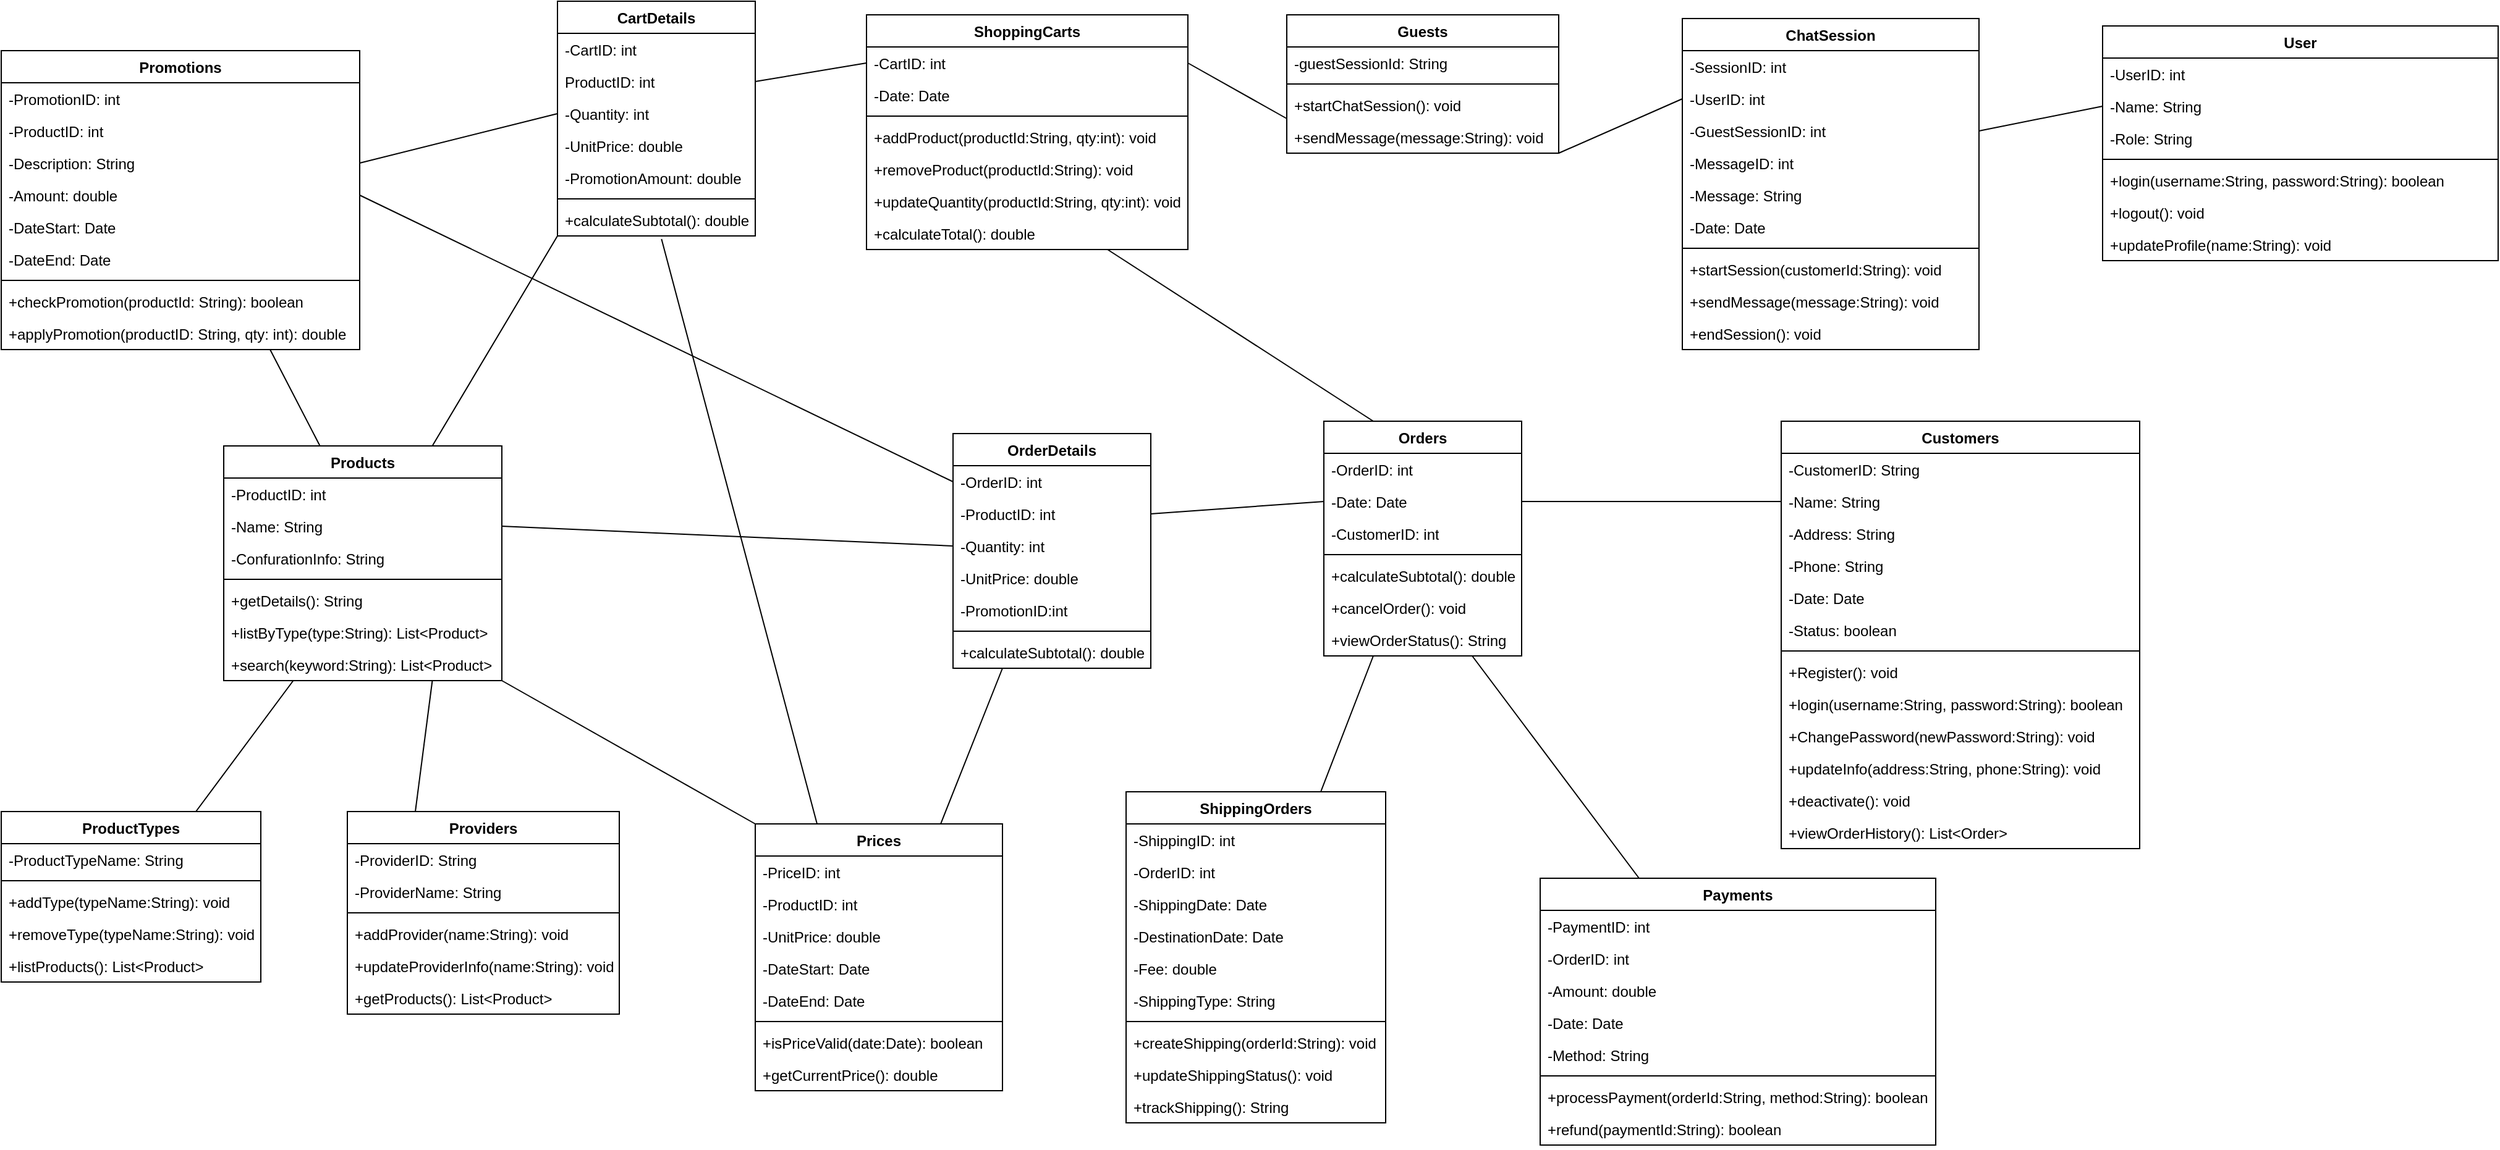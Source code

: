 <mxfile version="28.0.7">
  <diagram name="Page-1" id="YRvDzkQJvpei0f2cgam4">
    <mxGraphModel dx="2563" dy="1063" grid="1" gridSize="10" guides="1" tooltips="1" connect="1" arrows="1" fold="1" page="1" pageScale="1" pageWidth="850" pageHeight="1100" math="0" shadow="0">
      <root>
        <mxCell id="0" />
        <mxCell id="1" parent="0" />
        <mxCell id="B-_cRq8jl2UmFbsccJYv-1" value="Promotions" style="swimlane;fontStyle=1;align=center;verticalAlign=top;childLayout=stackLayout;horizontal=1;startSize=26;horizontalStack=0;resizeParent=1;resizeParentMax=0;resizeLast=0;collapsible=1;marginBottom=0;whiteSpace=wrap;html=1;" vertex="1" parent="1">
          <mxGeometry x="265" y="127" width="290" height="242" as="geometry" />
        </mxCell>
        <mxCell id="B-_cRq8jl2UmFbsccJYv-2" value="-PromotionID: int" style="text;strokeColor=none;fillColor=none;align=left;verticalAlign=top;spacingLeft=4;spacingRight=4;overflow=hidden;rotatable=0;points=[[0,0.5],[1,0.5]];portConstraint=eastwest;whiteSpace=wrap;html=1;" vertex="1" parent="B-_cRq8jl2UmFbsccJYv-1">
          <mxGeometry y="26" width="290" height="26" as="geometry" />
        </mxCell>
        <mxCell id="B-_cRq8jl2UmFbsccJYv-9" value="-ProductID: int" style="text;strokeColor=none;fillColor=none;align=left;verticalAlign=top;spacingLeft=4;spacingRight=4;overflow=hidden;rotatable=0;points=[[0,0.5],[1,0.5]];portConstraint=eastwest;whiteSpace=wrap;html=1;" vertex="1" parent="B-_cRq8jl2UmFbsccJYv-1">
          <mxGeometry y="52" width="290" height="26" as="geometry" />
        </mxCell>
        <mxCell id="B-_cRq8jl2UmFbsccJYv-10" value="-Description: String" style="text;strokeColor=none;fillColor=none;align=left;verticalAlign=top;spacingLeft=4;spacingRight=4;overflow=hidden;rotatable=0;points=[[0,0.5],[1,0.5]];portConstraint=eastwest;whiteSpace=wrap;html=1;" vertex="1" parent="B-_cRq8jl2UmFbsccJYv-1">
          <mxGeometry y="78" width="290" height="26" as="geometry" />
        </mxCell>
        <mxCell id="B-_cRq8jl2UmFbsccJYv-11" value="-Amount: double" style="text;strokeColor=none;fillColor=none;align=left;verticalAlign=top;spacingLeft=4;spacingRight=4;overflow=hidden;rotatable=0;points=[[0,0.5],[1,0.5]];portConstraint=eastwest;whiteSpace=wrap;html=1;" vertex="1" parent="B-_cRq8jl2UmFbsccJYv-1">
          <mxGeometry y="104" width="290" height="26" as="geometry" />
        </mxCell>
        <mxCell id="B-_cRq8jl2UmFbsccJYv-12" value="-DateStart: Date" style="text;strokeColor=none;fillColor=none;align=left;verticalAlign=top;spacingLeft=4;spacingRight=4;overflow=hidden;rotatable=0;points=[[0,0.5],[1,0.5]];portConstraint=eastwest;whiteSpace=wrap;html=1;" vertex="1" parent="B-_cRq8jl2UmFbsccJYv-1">
          <mxGeometry y="130" width="290" height="26" as="geometry" />
        </mxCell>
        <mxCell id="B-_cRq8jl2UmFbsccJYv-13" value="-DateEnd: Date" style="text;strokeColor=none;fillColor=none;align=left;verticalAlign=top;spacingLeft=4;spacingRight=4;overflow=hidden;rotatable=0;points=[[0,0.5],[1,0.5]];portConstraint=eastwest;whiteSpace=wrap;html=1;" vertex="1" parent="B-_cRq8jl2UmFbsccJYv-1">
          <mxGeometry y="156" width="290" height="26" as="geometry" />
        </mxCell>
        <mxCell id="B-_cRq8jl2UmFbsccJYv-3" value="" style="line;strokeWidth=1;fillColor=none;align=left;verticalAlign=middle;spacingTop=-1;spacingLeft=3;spacingRight=3;rotatable=0;labelPosition=right;points=[];portConstraint=eastwest;strokeColor=inherit;" vertex="1" parent="B-_cRq8jl2UmFbsccJYv-1">
          <mxGeometry y="182" width="290" height="8" as="geometry" />
        </mxCell>
        <mxCell id="B-_cRq8jl2UmFbsccJYv-179" value="+checkPromotion(productId: String): boolean" style="text;strokeColor=none;fillColor=none;align=left;verticalAlign=top;spacingLeft=4;spacingRight=4;overflow=hidden;rotatable=0;points=[[0,0.5],[1,0.5]];portConstraint=eastwest;whiteSpace=wrap;html=1;" vertex="1" parent="B-_cRq8jl2UmFbsccJYv-1">
          <mxGeometry y="190" width="290" height="26" as="geometry" />
        </mxCell>
        <mxCell id="B-_cRq8jl2UmFbsccJYv-180" value="+applyPromotion(productID: String, qty: int): double" style="text;strokeColor=none;fillColor=none;align=left;verticalAlign=top;spacingLeft=4;spacingRight=4;overflow=hidden;rotatable=0;points=[[0,0.5],[1,0.5]];portConstraint=eastwest;whiteSpace=wrap;html=1;" vertex="1" parent="B-_cRq8jl2UmFbsccJYv-1">
          <mxGeometry y="216" width="290" height="26" as="geometry" />
        </mxCell>
        <mxCell id="B-_cRq8jl2UmFbsccJYv-14" value="CartDetails" style="swimlane;fontStyle=1;align=center;verticalAlign=top;childLayout=stackLayout;horizontal=1;startSize=26;horizontalStack=0;resizeParent=1;resizeParentMax=0;resizeLast=0;collapsible=1;marginBottom=0;whiteSpace=wrap;html=1;" vertex="1" parent="1">
          <mxGeometry x="715" y="87" width="160" height="190" as="geometry" />
        </mxCell>
        <mxCell id="B-_cRq8jl2UmFbsccJYv-15" value="-CartID: int" style="text;strokeColor=none;fillColor=none;align=left;verticalAlign=top;spacingLeft=4;spacingRight=4;overflow=hidden;rotatable=0;points=[[0,0.5],[1,0.5]];portConstraint=eastwest;whiteSpace=wrap;html=1;" vertex="1" parent="B-_cRq8jl2UmFbsccJYv-14">
          <mxGeometry y="26" width="160" height="26" as="geometry" />
        </mxCell>
        <mxCell id="B-_cRq8jl2UmFbsccJYv-19" value="ProductID: int" style="text;strokeColor=none;fillColor=none;align=left;verticalAlign=top;spacingLeft=4;spacingRight=4;overflow=hidden;rotatable=0;points=[[0,0.5],[1,0.5]];portConstraint=eastwest;whiteSpace=wrap;html=1;" vertex="1" parent="B-_cRq8jl2UmFbsccJYv-14">
          <mxGeometry y="52" width="160" height="26" as="geometry" />
        </mxCell>
        <mxCell id="B-_cRq8jl2UmFbsccJYv-18" value="-Quantity: int" style="text;strokeColor=none;fillColor=none;align=left;verticalAlign=top;spacingLeft=4;spacingRight=4;overflow=hidden;rotatable=0;points=[[0,0.5],[1,0.5]];portConstraint=eastwest;whiteSpace=wrap;html=1;" vertex="1" parent="B-_cRq8jl2UmFbsccJYv-14">
          <mxGeometry y="78" width="160" height="26" as="geometry" />
        </mxCell>
        <mxCell id="B-_cRq8jl2UmFbsccJYv-21" value="-UnitPrice: double" style="text;strokeColor=none;fillColor=none;align=left;verticalAlign=top;spacingLeft=4;spacingRight=4;overflow=hidden;rotatable=0;points=[[0,0.5],[1,0.5]];portConstraint=eastwest;whiteSpace=wrap;html=1;" vertex="1" parent="B-_cRq8jl2UmFbsccJYv-14">
          <mxGeometry y="104" width="160" height="26" as="geometry" />
        </mxCell>
        <mxCell id="B-_cRq8jl2UmFbsccJYv-20" value="-PromotionAmount: double" style="text;strokeColor=none;fillColor=none;align=left;verticalAlign=top;spacingLeft=4;spacingRight=4;overflow=hidden;rotatable=0;points=[[0,0.5],[1,0.5]];portConstraint=eastwest;whiteSpace=wrap;html=1;" vertex="1" parent="B-_cRq8jl2UmFbsccJYv-14">
          <mxGeometry y="130" width="160" height="26" as="geometry" />
        </mxCell>
        <mxCell id="B-_cRq8jl2UmFbsccJYv-16" value="" style="line;strokeWidth=1;fillColor=none;align=left;verticalAlign=middle;spacingTop=-1;spacingLeft=3;spacingRight=3;rotatable=0;labelPosition=right;points=[];portConstraint=eastwest;strokeColor=inherit;" vertex="1" parent="B-_cRq8jl2UmFbsccJYv-14">
          <mxGeometry y="156" width="160" height="8" as="geometry" />
        </mxCell>
        <mxCell id="B-_cRq8jl2UmFbsccJYv-221" value="+calculateSubtotal(): double" style="text;strokeColor=none;fillColor=none;align=left;verticalAlign=top;spacingLeft=4;spacingRight=4;overflow=hidden;rotatable=0;points=[[0,0.5],[1,0.5]];portConstraint=eastwest;whiteSpace=wrap;html=1;" vertex="1" parent="B-_cRq8jl2UmFbsccJYv-14">
          <mxGeometry y="164" width="160" height="26" as="geometry" />
        </mxCell>
        <mxCell id="B-_cRq8jl2UmFbsccJYv-22" value="ShoppingCarts" style="swimlane;fontStyle=1;align=center;verticalAlign=top;childLayout=stackLayout;horizontal=1;startSize=26;horizontalStack=0;resizeParent=1;resizeParentMax=0;resizeLast=0;collapsible=1;marginBottom=0;whiteSpace=wrap;html=1;" vertex="1" parent="1">
          <mxGeometry x="965" y="98" width="260" height="190" as="geometry" />
        </mxCell>
        <mxCell id="B-_cRq8jl2UmFbsccJYv-23" value="-CartID: int" style="text;strokeColor=none;fillColor=none;align=left;verticalAlign=top;spacingLeft=4;spacingRight=4;overflow=hidden;rotatable=0;points=[[0,0.5],[1,0.5]];portConstraint=eastwest;whiteSpace=wrap;html=1;" vertex="1" parent="B-_cRq8jl2UmFbsccJYv-22">
          <mxGeometry y="26" width="260" height="26" as="geometry" />
        </mxCell>
        <mxCell id="B-_cRq8jl2UmFbsccJYv-30" value="-Date: Date" style="text;strokeColor=none;fillColor=none;align=left;verticalAlign=top;spacingLeft=4;spacingRight=4;overflow=hidden;rotatable=0;points=[[0,0.5],[1,0.5]];portConstraint=eastwest;whiteSpace=wrap;html=1;" vertex="1" parent="B-_cRq8jl2UmFbsccJYv-22">
          <mxGeometry y="52" width="260" height="26" as="geometry" />
        </mxCell>
        <mxCell id="B-_cRq8jl2UmFbsccJYv-24" value="" style="line;strokeWidth=1;fillColor=none;align=left;verticalAlign=middle;spacingTop=-1;spacingLeft=3;spacingRight=3;rotatable=0;labelPosition=right;points=[];portConstraint=eastwest;strokeColor=inherit;" vertex="1" parent="B-_cRq8jl2UmFbsccJYv-22">
          <mxGeometry y="78" width="260" height="8" as="geometry" />
        </mxCell>
        <mxCell id="B-_cRq8jl2UmFbsccJYv-168" value="+addProduct(productId:String, qty:int): void" style="text;strokeColor=none;fillColor=none;align=left;verticalAlign=top;spacingLeft=4;spacingRight=4;overflow=hidden;rotatable=0;points=[[0,0.5],[1,0.5]];portConstraint=eastwest;whiteSpace=wrap;html=1;" vertex="1" parent="B-_cRq8jl2UmFbsccJYv-22">
          <mxGeometry y="86" width="260" height="26" as="geometry" />
        </mxCell>
        <mxCell id="B-_cRq8jl2UmFbsccJYv-169" value="+removeProduct(productId:String): void" style="text;strokeColor=none;fillColor=none;align=left;verticalAlign=top;spacingLeft=4;spacingRight=4;overflow=hidden;rotatable=0;points=[[0,0.5],[1,0.5]];portConstraint=eastwest;whiteSpace=wrap;html=1;" vertex="1" parent="B-_cRq8jl2UmFbsccJYv-22">
          <mxGeometry y="112" width="260" height="26" as="geometry" />
        </mxCell>
        <mxCell id="B-_cRq8jl2UmFbsccJYv-170" value="+updateQuantity(productId:String, qty:int): void" style="text;strokeColor=none;fillColor=none;align=left;verticalAlign=top;spacingLeft=4;spacingRight=4;overflow=hidden;rotatable=0;points=[[0,0.5],[1,0.5]];portConstraint=eastwest;whiteSpace=wrap;html=1;" vertex="1" parent="B-_cRq8jl2UmFbsccJYv-22">
          <mxGeometry y="138" width="260" height="26" as="geometry" />
        </mxCell>
        <mxCell id="B-_cRq8jl2UmFbsccJYv-171" value="+calculateTotal(): double" style="text;strokeColor=none;fillColor=none;align=left;verticalAlign=top;spacingLeft=4;spacingRight=4;overflow=hidden;rotatable=0;points=[[0,0.5],[1,0.5]];portConstraint=eastwest;whiteSpace=wrap;html=1;" vertex="1" parent="B-_cRq8jl2UmFbsccJYv-22">
          <mxGeometry y="164" width="260" height="26" as="geometry" />
        </mxCell>
        <mxCell id="B-_cRq8jl2UmFbsccJYv-41" value="Guests" style="swimlane;fontStyle=1;align=center;verticalAlign=top;childLayout=stackLayout;horizontal=1;startSize=26;horizontalStack=0;resizeParent=1;resizeParentMax=0;resizeLast=0;collapsible=1;marginBottom=0;whiteSpace=wrap;html=1;" vertex="1" parent="1">
          <mxGeometry x="1305" y="98" width="220" height="112" as="geometry" />
        </mxCell>
        <mxCell id="B-_cRq8jl2UmFbsccJYv-201" value="-guestSessionId: String" style="text;strokeColor=none;fillColor=none;align=left;verticalAlign=top;spacingLeft=4;spacingRight=4;overflow=hidden;rotatable=0;points=[[0,0.5],[1,0.5]];portConstraint=eastwest;whiteSpace=wrap;html=1;" vertex="1" parent="B-_cRq8jl2UmFbsccJYv-41">
          <mxGeometry y="26" width="220" height="26" as="geometry" />
        </mxCell>
        <mxCell id="B-_cRq8jl2UmFbsccJYv-43" value="" style="line;strokeWidth=1;fillColor=none;align=left;verticalAlign=middle;spacingTop=-1;spacingLeft=3;spacingRight=3;rotatable=0;labelPosition=right;points=[];portConstraint=eastwest;strokeColor=inherit;" vertex="1" parent="B-_cRq8jl2UmFbsccJYv-41">
          <mxGeometry y="52" width="220" height="8" as="geometry" />
        </mxCell>
        <mxCell id="B-_cRq8jl2UmFbsccJYv-202" value="+startChatSession(): void" style="text;strokeColor=none;fillColor=none;align=left;verticalAlign=top;spacingLeft=4;spacingRight=4;overflow=hidden;rotatable=0;points=[[0,0.5],[1,0.5]];portConstraint=eastwest;whiteSpace=wrap;html=1;" vertex="1" parent="B-_cRq8jl2UmFbsccJYv-41">
          <mxGeometry y="60" width="220" height="26" as="geometry" />
        </mxCell>
        <mxCell id="B-_cRq8jl2UmFbsccJYv-203" value="+sendMessage(message:String): void" style="text;strokeColor=none;fillColor=none;align=left;verticalAlign=top;spacingLeft=4;spacingRight=4;overflow=hidden;rotatable=0;points=[[0,0.5],[1,0.5]];portConstraint=eastwest;whiteSpace=wrap;html=1;" vertex="1" parent="B-_cRq8jl2UmFbsccJYv-41">
          <mxGeometry y="86" width="220" height="26" as="geometry" />
        </mxCell>
        <mxCell id="B-_cRq8jl2UmFbsccJYv-45" value="ChatSession" style="swimlane;fontStyle=1;align=center;verticalAlign=top;childLayout=stackLayout;horizontal=1;startSize=26;horizontalStack=0;resizeParent=1;resizeParentMax=0;resizeLast=0;collapsible=1;marginBottom=0;whiteSpace=wrap;html=1;" vertex="1" parent="1">
          <mxGeometry x="1625" y="101" width="240" height="268" as="geometry" />
        </mxCell>
        <mxCell id="B-_cRq8jl2UmFbsccJYv-53" value="-SessionID: int" style="text;strokeColor=none;fillColor=none;align=left;verticalAlign=top;spacingLeft=4;spacingRight=4;overflow=hidden;rotatable=0;points=[[0,0.5],[1,0.5]];portConstraint=eastwest;whiteSpace=wrap;html=1;" vertex="1" parent="B-_cRq8jl2UmFbsccJYv-45">
          <mxGeometry y="26" width="240" height="26" as="geometry" />
        </mxCell>
        <mxCell id="B-_cRq8jl2UmFbsccJYv-46" value="-UserID: int" style="text;strokeColor=none;fillColor=none;align=left;verticalAlign=top;spacingLeft=4;spacingRight=4;overflow=hidden;rotatable=0;points=[[0,0.5],[1,0.5]];portConstraint=eastwest;whiteSpace=wrap;html=1;" vertex="1" parent="B-_cRq8jl2UmFbsccJYv-45">
          <mxGeometry y="52" width="240" height="26" as="geometry" />
        </mxCell>
        <mxCell id="B-_cRq8jl2UmFbsccJYv-54" value="-GuestSessionID: int" style="text;strokeColor=none;fillColor=none;align=left;verticalAlign=top;spacingLeft=4;spacingRight=4;overflow=hidden;rotatable=0;points=[[0,0.5],[1,0.5]];portConstraint=eastwest;whiteSpace=wrap;html=1;" vertex="1" parent="B-_cRq8jl2UmFbsccJYv-45">
          <mxGeometry y="78" width="240" height="26" as="geometry" />
        </mxCell>
        <mxCell id="B-_cRq8jl2UmFbsccJYv-55" value="-MessageID: int" style="text;strokeColor=none;fillColor=none;align=left;verticalAlign=top;spacingLeft=4;spacingRight=4;overflow=hidden;rotatable=0;points=[[0,0.5],[1,0.5]];portConstraint=eastwest;whiteSpace=wrap;html=1;" vertex="1" parent="B-_cRq8jl2UmFbsccJYv-45">
          <mxGeometry y="104" width="240" height="26" as="geometry" />
        </mxCell>
        <mxCell id="B-_cRq8jl2UmFbsccJYv-57" value="-Message: String" style="text;strokeColor=none;fillColor=none;align=left;verticalAlign=top;spacingLeft=4;spacingRight=4;overflow=hidden;rotatable=0;points=[[0,0.5],[1,0.5]];portConstraint=eastwest;whiteSpace=wrap;html=1;" vertex="1" parent="B-_cRq8jl2UmFbsccJYv-45">
          <mxGeometry y="130" width="240" height="26" as="geometry" />
        </mxCell>
        <mxCell id="B-_cRq8jl2UmFbsccJYv-56" value="-Date: Date" style="text;strokeColor=none;fillColor=none;align=left;verticalAlign=top;spacingLeft=4;spacingRight=4;overflow=hidden;rotatable=0;points=[[0,0.5],[1,0.5]];portConstraint=eastwest;whiteSpace=wrap;html=1;" vertex="1" parent="B-_cRq8jl2UmFbsccJYv-45">
          <mxGeometry y="156" width="240" height="26" as="geometry" />
        </mxCell>
        <mxCell id="B-_cRq8jl2UmFbsccJYv-47" value="" style="line;strokeWidth=1;fillColor=none;align=left;verticalAlign=middle;spacingTop=-1;spacingLeft=3;spacingRight=3;rotatable=0;labelPosition=right;points=[];portConstraint=eastwest;strokeColor=inherit;" vertex="1" parent="B-_cRq8jl2UmFbsccJYv-45">
          <mxGeometry y="182" width="240" height="8" as="geometry" />
        </mxCell>
        <mxCell id="B-_cRq8jl2UmFbsccJYv-181" value="+startSession(customerId:String): void" style="text;strokeColor=none;fillColor=none;align=left;verticalAlign=top;spacingLeft=4;spacingRight=4;overflow=hidden;rotatable=0;points=[[0,0.5],[1,0.5]];portConstraint=eastwest;whiteSpace=wrap;html=1;" vertex="1" parent="B-_cRq8jl2UmFbsccJYv-45">
          <mxGeometry y="190" width="240" height="26" as="geometry" />
        </mxCell>
        <mxCell id="B-_cRq8jl2UmFbsccJYv-182" value="+sendMessage(message:String): void" style="text;strokeColor=none;fillColor=none;align=left;verticalAlign=top;spacingLeft=4;spacingRight=4;overflow=hidden;rotatable=0;points=[[0,0.5],[1,0.5]];portConstraint=eastwest;whiteSpace=wrap;html=1;" vertex="1" parent="B-_cRq8jl2UmFbsccJYv-45">
          <mxGeometry y="216" width="240" height="26" as="geometry" />
        </mxCell>
        <mxCell id="B-_cRq8jl2UmFbsccJYv-183" value="+endSession(): void" style="text;strokeColor=none;fillColor=none;align=left;verticalAlign=top;spacingLeft=4;spacingRight=4;overflow=hidden;rotatable=0;points=[[0,0.5],[1,0.5]];portConstraint=eastwest;whiteSpace=wrap;html=1;" vertex="1" parent="B-_cRq8jl2UmFbsccJYv-45">
          <mxGeometry y="242" width="240" height="26" as="geometry" />
        </mxCell>
        <mxCell id="B-_cRq8jl2UmFbsccJYv-58" value="User" style="swimlane;fontStyle=1;align=center;verticalAlign=top;childLayout=stackLayout;horizontal=1;startSize=26;horizontalStack=0;resizeParent=1;resizeParentMax=0;resizeLast=0;collapsible=1;marginBottom=0;whiteSpace=wrap;html=1;" vertex="1" parent="1">
          <mxGeometry x="1965" y="107" width="320" height="190" as="geometry" />
        </mxCell>
        <mxCell id="B-_cRq8jl2UmFbsccJYv-59" value="-UserID: int" style="text;strokeColor=none;fillColor=none;align=left;verticalAlign=top;spacingLeft=4;spacingRight=4;overflow=hidden;rotatable=0;points=[[0,0.5],[1,0.5]];portConstraint=eastwest;whiteSpace=wrap;html=1;" vertex="1" parent="B-_cRq8jl2UmFbsccJYv-58">
          <mxGeometry y="26" width="320" height="26" as="geometry" />
        </mxCell>
        <mxCell id="B-_cRq8jl2UmFbsccJYv-66" value="-Name: String" style="text;strokeColor=none;fillColor=none;align=left;verticalAlign=top;spacingLeft=4;spacingRight=4;overflow=hidden;rotatable=0;points=[[0,0.5],[1,0.5]];portConstraint=eastwest;whiteSpace=wrap;html=1;" vertex="1" parent="B-_cRq8jl2UmFbsccJYv-58">
          <mxGeometry y="52" width="320" height="26" as="geometry" />
        </mxCell>
        <mxCell id="B-_cRq8jl2UmFbsccJYv-67" value="-Role: String" style="text;strokeColor=none;fillColor=none;align=left;verticalAlign=top;spacingLeft=4;spacingRight=4;overflow=hidden;rotatable=0;points=[[0,0.5],[1,0.5]];portConstraint=eastwest;whiteSpace=wrap;html=1;" vertex="1" parent="B-_cRq8jl2UmFbsccJYv-58">
          <mxGeometry y="78" width="320" height="26" as="geometry" />
        </mxCell>
        <mxCell id="B-_cRq8jl2UmFbsccJYv-60" value="" style="line;strokeWidth=1;fillColor=none;align=left;verticalAlign=middle;spacingTop=-1;spacingLeft=3;spacingRight=3;rotatable=0;labelPosition=right;points=[];portConstraint=eastwest;strokeColor=inherit;" vertex="1" parent="B-_cRq8jl2UmFbsccJYv-58">
          <mxGeometry y="104" width="320" height="8" as="geometry" />
        </mxCell>
        <mxCell id="B-_cRq8jl2UmFbsccJYv-198" value="+login(username:String, password:String): boolean" style="text;strokeColor=none;fillColor=none;align=left;verticalAlign=top;spacingLeft=4;spacingRight=4;overflow=hidden;rotatable=0;points=[[0,0.5],[1,0.5]];portConstraint=eastwest;whiteSpace=wrap;html=1;" vertex="1" parent="B-_cRq8jl2UmFbsccJYv-58">
          <mxGeometry y="112" width="320" height="26" as="geometry" />
        </mxCell>
        <mxCell id="B-_cRq8jl2UmFbsccJYv-199" value="+logout(): void" style="text;strokeColor=none;fillColor=none;align=left;verticalAlign=top;spacingLeft=4;spacingRight=4;overflow=hidden;rotatable=0;points=[[0,0.5],[1,0.5]];portConstraint=eastwest;whiteSpace=wrap;html=1;" vertex="1" parent="B-_cRq8jl2UmFbsccJYv-58">
          <mxGeometry y="138" width="320" height="26" as="geometry" />
        </mxCell>
        <mxCell id="B-_cRq8jl2UmFbsccJYv-200" value="+updateProfile(name:String): void" style="text;strokeColor=none;fillColor=none;align=left;verticalAlign=top;spacingLeft=4;spacingRight=4;overflow=hidden;rotatable=0;points=[[0,0.5],[1,0.5]];portConstraint=eastwest;whiteSpace=wrap;html=1;" vertex="1" parent="B-_cRq8jl2UmFbsccJYv-58">
          <mxGeometry y="164" width="320" height="26" as="geometry" />
        </mxCell>
        <mxCell id="B-_cRq8jl2UmFbsccJYv-68" value="Products" style="swimlane;fontStyle=1;align=center;verticalAlign=top;childLayout=stackLayout;horizontal=1;startSize=26;horizontalStack=0;resizeParent=1;resizeParentMax=0;resizeLast=0;collapsible=1;marginBottom=0;whiteSpace=wrap;html=1;" vertex="1" parent="1">
          <mxGeometry x="445" y="447" width="225" height="190" as="geometry" />
        </mxCell>
        <mxCell id="B-_cRq8jl2UmFbsccJYv-69" value="-ProductID: int" style="text;strokeColor=none;fillColor=none;align=left;verticalAlign=top;spacingLeft=4;spacingRight=4;overflow=hidden;rotatable=0;points=[[0,0.5],[1,0.5]];portConstraint=eastwest;whiteSpace=wrap;html=1;" vertex="1" parent="B-_cRq8jl2UmFbsccJYv-68">
          <mxGeometry y="26" width="225" height="26" as="geometry" />
        </mxCell>
        <mxCell id="B-_cRq8jl2UmFbsccJYv-72" value="-Name: String" style="text;strokeColor=none;fillColor=none;align=left;verticalAlign=top;spacingLeft=4;spacingRight=4;overflow=hidden;rotatable=0;points=[[0,0.5],[1,0.5]];portConstraint=eastwest;whiteSpace=wrap;html=1;" vertex="1" parent="B-_cRq8jl2UmFbsccJYv-68">
          <mxGeometry y="52" width="225" height="26" as="geometry" />
        </mxCell>
        <mxCell id="B-_cRq8jl2UmFbsccJYv-73" value="-ConfurationInfo: String" style="text;strokeColor=none;fillColor=none;align=left;verticalAlign=top;spacingLeft=4;spacingRight=4;overflow=hidden;rotatable=0;points=[[0,0.5],[1,0.5]];portConstraint=eastwest;whiteSpace=wrap;html=1;" vertex="1" parent="B-_cRq8jl2UmFbsccJYv-68">
          <mxGeometry y="78" width="225" height="26" as="geometry" />
        </mxCell>
        <mxCell id="B-_cRq8jl2UmFbsccJYv-70" value="" style="line;strokeWidth=1;fillColor=none;align=left;verticalAlign=middle;spacingTop=-1;spacingLeft=3;spacingRight=3;rotatable=0;labelPosition=right;points=[];portConstraint=eastwest;strokeColor=inherit;" vertex="1" parent="B-_cRq8jl2UmFbsccJYv-68">
          <mxGeometry y="104" width="225" height="8" as="geometry" />
        </mxCell>
        <mxCell id="B-_cRq8jl2UmFbsccJYv-165" value="+getDetails(): String" style="text;strokeColor=none;fillColor=none;align=left;verticalAlign=top;spacingLeft=4;spacingRight=4;overflow=hidden;rotatable=0;points=[[0,0.5],[1,0.5]];portConstraint=eastwest;whiteSpace=wrap;html=1;" vertex="1" parent="B-_cRq8jl2UmFbsccJYv-68">
          <mxGeometry y="112" width="225" height="26" as="geometry" />
        </mxCell>
        <mxCell id="B-_cRq8jl2UmFbsccJYv-166" value="+listByType(type:String): List&amp;lt;Product&amp;gt;" style="text;strokeColor=none;fillColor=none;align=left;verticalAlign=top;spacingLeft=4;spacingRight=4;overflow=hidden;rotatable=0;points=[[0,0.5],[1,0.5]];portConstraint=eastwest;whiteSpace=wrap;html=1;" vertex="1" parent="B-_cRq8jl2UmFbsccJYv-68">
          <mxGeometry y="138" width="225" height="26" as="geometry" />
        </mxCell>
        <mxCell id="B-_cRq8jl2UmFbsccJYv-167" value="+search(keyword:String): List&amp;lt;Product&amp;gt;" style="text;strokeColor=none;fillColor=none;align=left;verticalAlign=top;spacingLeft=4;spacingRight=4;overflow=hidden;rotatable=0;points=[[0,0.5],[1,0.5]];portConstraint=eastwest;whiteSpace=wrap;html=1;" vertex="1" parent="B-_cRq8jl2UmFbsccJYv-68">
          <mxGeometry y="164" width="225" height="26" as="geometry" />
        </mxCell>
        <mxCell id="B-_cRq8jl2UmFbsccJYv-74" value="OrderDetails" style="swimlane;fontStyle=1;align=center;verticalAlign=top;childLayout=stackLayout;horizontal=1;startSize=26;horizontalStack=0;resizeParent=1;resizeParentMax=0;resizeLast=0;collapsible=1;marginBottom=0;whiteSpace=wrap;html=1;" vertex="1" parent="1">
          <mxGeometry x="1035" y="437" width="160" height="190" as="geometry" />
        </mxCell>
        <mxCell id="B-_cRq8jl2UmFbsccJYv-75" value="-OrderID: int" style="text;strokeColor=none;fillColor=none;align=left;verticalAlign=top;spacingLeft=4;spacingRight=4;overflow=hidden;rotatable=0;points=[[0,0.5],[1,0.5]];portConstraint=eastwest;whiteSpace=wrap;html=1;" vertex="1" parent="B-_cRq8jl2UmFbsccJYv-74">
          <mxGeometry y="26" width="160" height="26" as="geometry" />
        </mxCell>
        <mxCell id="B-_cRq8jl2UmFbsccJYv-78" value="-ProductID: int" style="text;strokeColor=none;fillColor=none;align=left;verticalAlign=top;spacingLeft=4;spacingRight=4;overflow=hidden;rotatable=0;points=[[0,0.5],[1,0.5]];portConstraint=eastwest;whiteSpace=wrap;html=1;" vertex="1" parent="B-_cRq8jl2UmFbsccJYv-74">
          <mxGeometry y="52" width="160" height="26" as="geometry" />
        </mxCell>
        <mxCell id="B-_cRq8jl2UmFbsccJYv-79" value="-Quantity: int" style="text;strokeColor=none;fillColor=none;align=left;verticalAlign=top;spacingLeft=4;spacingRight=4;overflow=hidden;rotatable=0;points=[[0,0.5],[1,0.5]];portConstraint=eastwest;whiteSpace=wrap;html=1;" vertex="1" parent="B-_cRq8jl2UmFbsccJYv-74">
          <mxGeometry y="78" width="160" height="26" as="geometry" />
        </mxCell>
        <mxCell id="B-_cRq8jl2UmFbsccJYv-80" value="-UnitPrice: double" style="text;strokeColor=none;fillColor=none;align=left;verticalAlign=top;spacingLeft=4;spacingRight=4;overflow=hidden;rotatable=0;points=[[0,0.5],[1,0.5]];portConstraint=eastwest;whiteSpace=wrap;html=1;" vertex="1" parent="B-_cRq8jl2UmFbsccJYv-74">
          <mxGeometry y="104" width="160" height="26" as="geometry" />
        </mxCell>
        <mxCell id="B-_cRq8jl2UmFbsccJYv-81" value="-PromotionID:int" style="text;strokeColor=none;fillColor=none;align=left;verticalAlign=top;spacingLeft=4;spacingRight=4;overflow=hidden;rotatable=0;points=[[0,0.5],[1,0.5]];portConstraint=eastwest;whiteSpace=wrap;html=1;" vertex="1" parent="B-_cRq8jl2UmFbsccJYv-74">
          <mxGeometry y="130" width="160" height="26" as="geometry" />
        </mxCell>
        <mxCell id="B-_cRq8jl2UmFbsccJYv-76" value="" style="line;strokeWidth=1;fillColor=none;align=left;verticalAlign=middle;spacingTop=-1;spacingLeft=3;spacingRight=3;rotatable=0;labelPosition=right;points=[];portConstraint=eastwest;strokeColor=inherit;" vertex="1" parent="B-_cRq8jl2UmFbsccJYv-74">
          <mxGeometry y="156" width="160" height="8" as="geometry" />
        </mxCell>
        <mxCell id="B-_cRq8jl2UmFbsccJYv-222" value="+calculateSubtotal(): double" style="text;strokeColor=none;fillColor=none;align=left;verticalAlign=top;spacingLeft=4;spacingRight=4;overflow=hidden;rotatable=0;points=[[0,0.5],[1,0.5]];portConstraint=eastwest;whiteSpace=wrap;html=1;" vertex="1" parent="B-_cRq8jl2UmFbsccJYv-74">
          <mxGeometry y="164" width="160" height="26" as="geometry" />
        </mxCell>
        <mxCell id="B-_cRq8jl2UmFbsccJYv-82" value="Orders" style="swimlane;fontStyle=1;align=center;verticalAlign=top;childLayout=stackLayout;horizontal=1;startSize=26;horizontalStack=0;resizeParent=1;resizeParentMax=0;resizeLast=0;collapsible=1;marginBottom=0;whiteSpace=wrap;html=1;" vertex="1" parent="1">
          <mxGeometry x="1335" y="427" width="160" height="190" as="geometry" />
        </mxCell>
        <mxCell id="B-_cRq8jl2UmFbsccJYv-83" value="-OrderID: int" style="text;strokeColor=none;fillColor=none;align=left;verticalAlign=top;spacingLeft=4;spacingRight=4;overflow=hidden;rotatable=0;points=[[0,0.5],[1,0.5]];portConstraint=eastwest;whiteSpace=wrap;html=1;" vertex="1" parent="B-_cRq8jl2UmFbsccJYv-82">
          <mxGeometry y="26" width="160" height="26" as="geometry" />
        </mxCell>
        <mxCell id="B-_cRq8jl2UmFbsccJYv-86" value="-Date: Date" style="text;strokeColor=none;fillColor=none;align=left;verticalAlign=top;spacingLeft=4;spacingRight=4;overflow=hidden;rotatable=0;points=[[0,0.5],[1,0.5]];portConstraint=eastwest;whiteSpace=wrap;html=1;" vertex="1" parent="B-_cRq8jl2UmFbsccJYv-82">
          <mxGeometry y="52" width="160" height="26" as="geometry" />
        </mxCell>
        <mxCell id="B-_cRq8jl2UmFbsccJYv-87" value="-CustomerID: int" style="text;strokeColor=none;fillColor=none;align=left;verticalAlign=top;spacingLeft=4;spacingRight=4;overflow=hidden;rotatable=0;points=[[0,0.5],[1,0.5]];portConstraint=eastwest;whiteSpace=wrap;html=1;" vertex="1" parent="B-_cRq8jl2UmFbsccJYv-82">
          <mxGeometry y="78" width="160" height="26" as="geometry" />
        </mxCell>
        <mxCell id="B-_cRq8jl2UmFbsccJYv-84" value="" style="line;strokeWidth=1;fillColor=none;align=left;verticalAlign=middle;spacingTop=-1;spacingLeft=3;spacingRight=3;rotatable=0;labelPosition=right;points=[];portConstraint=eastwest;strokeColor=inherit;" vertex="1" parent="B-_cRq8jl2UmFbsccJYv-82">
          <mxGeometry y="104" width="160" height="8" as="geometry" />
        </mxCell>
        <mxCell id="B-_cRq8jl2UmFbsccJYv-172" value="+calculateSubtotal(): double" style="text;strokeColor=none;fillColor=none;align=left;verticalAlign=top;spacingLeft=4;spacingRight=4;overflow=hidden;rotatable=0;points=[[0,0.5],[1,0.5]];portConstraint=eastwest;whiteSpace=wrap;html=1;" vertex="1" parent="B-_cRq8jl2UmFbsccJYv-82">
          <mxGeometry y="112" width="160" height="26" as="geometry" />
        </mxCell>
        <mxCell id="B-_cRq8jl2UmFbsccJYv-173" value="+cancelOrder(): void&amp;nbsp;&amp;nbsp;" style="text;strokeColor=none;fillColor=none;align=left;verticalAlign=top;spacingLeft=4;spacingRight=4;overflow=hidden;rotatable=0;points=[[0,0.5],[1,0.5]];portConstraint=eastwest;whiteSpace=wrap;html=1;" vertex="1" parent="B-_cRq8jl2UmFbsccJYv-82">
          <mxGeometry y="138" width="160" height="26" as="geometry" />
        </mxCell>
        <mxCell id="B-_cRq8jl2UmFbsccJYv-174" value="+viewOrderStatus(): String&amp;nbsp; &amp;nbsp;&amp;nbsp;" style="text;strokeColor=none;fillColor=none;align=left;verticalAlign=top;spacingLeft=4;spacingRight=4;overflow=hidden;rotatable=0;points=[[0,0.5],[1,0.5]];portConstraint=eastwest;whiteSpace=wrap;html=1;" vertex="1" parent="B-_cRq8jl2UmFbsccJYv-82">
          <mxGeometry y="164" width="160" height="26" as="geometry" />
        </mxCell>
        <mxCell id="B-_cRq8jl2UmFbsccJYv-88" value="Customers" style="swimlane;fontStyle=1;align=center;verticalAlign=top;childLayout=stackLayout;horizontal=1;startSize=26;horizontalStack=0;resizeParent=1;resizeParentMax=0;resizeLast=0;collapsible=1;marginBottom=0;whiteSpace=wrap;html=1;" vertex="1" parent="1">
          <mxGeometry x="1705" y="427" width="290" height="346" as="geometry" />
        </mxCell>
        <mxCell id="B-_cRq8jl2UmFbsccJYv-89" value="-CustomerID: String" style="text;strokeColor=none;fillColor=none;align=left;verticalAlign=top;spacingLeft=4;spacingRight=4;overflow=hidden;rotatable=0;points=[[0,0.5],[1,0.5]];portConstraint=eastwest;whiteSpace=wrap;html=1;" vertex="1" parent="B-_cRq8jl2UmFbsccJYv-88">
          <mxGeometry y="26" width="290" height="26" as="geometry" />
        </mxCell>
        <mxCell id="B-_cRq8jl2UmFbsccJYv-96" value="-Name: String" style="text;strokeColor=none;fillColor=none;align=left;verticalAlign=top;spacingLeft=4;spacingRight=4;overflow=hidden;rotatable=0;points=[[0,0.5],[1,0.5]];portConstraint=eastwest;whiteSpace=wrap;html=1;" vertex="1" parent="B-_cRq8jl2UmFbsccJYv-88">
          <mxGeometry y="52" width="290" height="26" as="geometry" />
        </mxCell>
        <mxCell id="B-_cRq8jl2UmFbsccJYv-97" value="-Address: String" style="text;strokeColor=none;fillColor=none;align=left;verticalAlign=top;spacingLeft=4;spacingRight=4;overflow=hidden;rotatable=0;points=[[0,0.5],[1,0.5]];portConstraint=eastwest;whiteSpace=wrap;html=1;" vertex="1" parent="B-_cRq8jl2UmFbsccJYv-88">
          <mxGeometry y="78" width="290" height="26" as="geometry" />
        </mxCell>
        <mxCell id="B-_cRq8jl2UmFbsccJYv-99" value="-Phone: String" style="text;strokeColor=none;fillColor=none;align=left;verticalAlign=top;spacingLeft=4;spacingRight=4;overflow=hidden;rotatable=0;points=[[0,0.5],[1,0.5]];portConstraint=eastwest;whiteSpace=wrap;html=1;" vertex="1" parent="B-_cRq8jl2UmFbsccJYv-88">
          <mxGeometry y="104" width="290" height="26" as="geometry" />
        </mxCell>
        <mxCell id="B-_cRq8jl2UmFbsccJYv-98" value="-Date: Date" style="text;strokeColor=none;fillColor=none;align=left;verticalAlign=top;spacingLeft=4;spacingRight=4;overflow=hidden;rotatable=0;points=[[0,0.5],[1,0.5]];portConstraint=eastwest;whiteSpace=wrap;html=1;" vertex="1" parent="B-_cRq8jl2UmFbsccJYv-88">
          <mxGeometry y="130" width="290" height="26" as="geometry" />
        </mxCell>
        <mxCell id="B-_cRq8jl2UmFbsccJYv-164" value="-Status: boolean" style="text;strokeColor=none;fillColor=none;align=left;verticalAlign=top;spacingLeft=4;spacingRight=4;overflow=hidden;rotatable=0;points=[[0,0.5],[1,0.5]];portConstraint=eastwest;whiteSpace=wrap;html=1;" vertex="1" parent="B-_cRq8jl2UmFbsccJYv-88">
          <mxGeometry y="156" width="290" height="26" as="geometry" />
        </mxCell>
        <mxCell id="B-_cRq8jl2UmFbsccJYv-90" value="" style="line;strokeWidth=1;fillColor=none;align=left;verticalAlign=middle;spacingTop=-1;spacingLeft=3;spacingRight=3;rotatable=0;labelPosition=right;points=[];portConstraint=eastwest;strokeColor=inherit;" vertex="1" parent="B-_cRq8jl2UmFbsccJYv-88">
          <mxGeometry y="182" width="290" height="8" as="geometry" />
        </mxCell>
        <mxCell id="B-_cRq8jl2UmFbsccJYv-161" value="+Register(): void" style="text;strokeColor=none;fillColor=none;align=left;verticalAlign=top;spacingLeft=4;spacingRight=4;overflow=hidden;rotatable=0;points=[[0,0.5],[1,0.5]];portConstraint=eastwest;whiteSpace=wrap;html=1;" vertex="1" parent="B-_cRq8jl2UmFbsccJYv-88">
          <mxGeometry y="190" width="290" height="26" as="geometry" />
        </mxCell>
        <mxCell id="B-_cRq8jl2UmFbsccJYv-195" value="+login(username:String, password:String): boolean" style="text;strokeColor=none;fillColor=none;align=left;verticalAlign=top;spacingLeft=4;spacingRight=4;overflow=hidden;rotatable=0;points=[[0,0.5],[1,0.5]];portConstraint=eastwest;whiteSpace=wrap;html=1;" vertex="1" parent="B-_cRq8jl2UmFbsccJYv-88">
          <mxGeometry y="216" width="290" height="26" as="geometry" />
        </mxCell>
        <mxCell id="B-_cRq8jl2UmFbsccJYv-162" value="+ChangePassword(newPassword:String): void" style="text;strokeColor=none;fillColor=none;align=left;verticalAlign=top;spacingLeft=4;spacingRight=4;overflow=hidden;rotatable=0;points=[[0,0.5],[1,0.5]];portConstraint=eastwest;whiteSpace=wrap;html=1;" vertex="1" parent="B-_cRq8jl2UmFbsccJYv-88">
          <mxGeometry y="242" width="290" height="26" as="geometry" />
        </mxCell>
        <mxCell id="B-_cRq8jl2UmFbsccJYv-163" value="+updateInfo(address:String, phone:String): void" style="text;strokeColor=none;fillColor=none;align=left;verticalAlign=top;spacingLeft=4;spacingRight=4;overflow=hidden;rotatable=0;points=[[0,0.5],[1,0.5]];portConstraint=eastwest;whiteSpace=wrap;html=1;" vertex="1" parent="B-_cRq8jl2UmFbsccJYv-88">
          <mxGeometry y="268" width="290" height="26" as="geometry" />
        </mxCell>
        <mxCell id="B-_cRq8jl2UmFbsccJYv-196" value="+deactivate(): void&amp;nbsp;&amp;nbsp;" style="text;strokeColor=none;fillColor=none;align=left;verticalAlign=top;spacingLeft=4;spacingRight=4;overflow=hidden;rotatable=0;points=[[0,0.5],[1,0.5]];portConstraint=eastwest;whiteSpace=wrap;html=1;" vertex="1" parent="B-_cRq8jl2UmFbsccJYv-88">
          <mxGeometry y="294" width="290" height="26" as="geometry" />
        </mxCell>
        <mxCell id="B-_cRq8jl2UmFbsccJYv-197" value="+viewOrderHistory(): List&amp;lt;Order&amp;gt;" style="text;strokeColor=none;fillColor=none;align=left;verticalAlign=top;spacingLeft=4;spacingRight=4;overflow=hidden;rotatable=0;points=[[0,0.5],[1,0.5]];portConstraint=eastwest;whiteSpace=wrap;html=1;" vertex="1" parent="B-_cRq8jl2UmFbsccJYv-88">
          <mxGeometry y="320" width="290" height="26" as="geometry" />
        </mxCell>
        <mxCell id="B-_cRq8jl2UmFbsccJYv-100" value="ProductTypes" style="swimlane;fontStyle=1;align=center;verticalAlign=top;childLayout=stackLayout;horizontal=1;startSize=26;horizontalStack=0;resizeParent=1;resizeParentMax=0;resizeLast=0;collapsible=1;marginBottom=0;whiteSpace=wrap;html=1;" vertex="1" parent="1">
          <mxGeometry x="265" y="743" width="210" height="138" as="geometry" />
        </mxCell>
        <mxCell id="B-_cRq8jl2UmFbsccJYv-101" value="-ProductTypeName: String" style="text;strokeColor=none;fillColor=none;align=left;verticalAlign=top;spacingLeft=4;spacingRight=4;overflow=hidden;rotatable=0;points=[[0,0.5],[1,0.5]];portConstraint=eastwest;whiteSpace=wrap;html=1;" vertex="1" parent="B-_cRq8jl2UmFbsccJYv-100">
          <mxGeometry y="26" width="210" height="26" as="geometry" />
        </mxCell>
        <mxCell id="B-_cRq8jl2UmFbsccJYv-102" value="" style="line;strokeWidth=1;fillColor=none;align=left;verticalAlign=middle;spacingTop=-1;spacingLeft=3;spacingRight=3;rotatable=0;labelPosition=right;points=[];portConstraint=eastwest;strokeColor=inherit;" vertex="1" parent="B-_cRq8jl2UmFbsccJYv-100">
          <mxGeometry y="52" width="210" height="8" as="geometry" />
        </mxCell>
        <mxCell id="B-_cRq8jl2UmFbsccJYv-204" value="+addType(typeName:String): void" style="text;strokeColor=none;fillColor=none;align=left;verticalAlign=top;spacingLeft=4;spacingRight=4;overflow=hidden;rotatable=0;points=[[0,0.5],[1,0.5]];portConstraint=eastwest;whiteSpace=wrap;html=1;" vertex="1" parent="B-_cRq8jl2UmFbsccJYv-100">
          <mxGeometry y="60" width="210" height="26" as="geometry" />
        </mxCell>
        <mxCell id="B-_cRq8jl2UmFbsccJYv-205" value="+removeType(typeName:String): void" style="text;strokeColor=none;fillColor=none;align=left;verticalAlign=top;spacingLeft=4;spacingRight=4;overflow=hidden;rotatable=0;points=[[0,0.5],[1,0.5]];portConstraint=eastwest;whiteSpace=wrap;html=1;" vertex="1" parent="B-_cRq8jl2UmFbsccJYv-100">
          <mxGeometry y="86" width="210" height="26" as="geometry" />
        </mxCell>
        <mxCell id="B-_cRq8jl2UmFbsccJYv-206" value="+listProducts(): List&amp;lt;Product&amp;gt;" style="text;strokeColor=none;fillColor=none;align=left;verticalAlign=top;spacingLeft=4;spacingRight=4;overflow=hidden;rotatable=0;points=[[0,0.5],[1,0.5]];portConstraint=eastwest;whiteSpace=wrap;html=1;" vertex="1" parent="B-_cRq8jl2UmFbsccJYv-100">
          <mxGeometry y="112" width="210" height="26" as="geometry" />
        </mxCell>
        <mxCell id="B-_cRq8jl2UmFbsccJYv-104" value="Providers" style="swimlane;fontStyle=1;align=center;verticalAlign=top;childLayout=stackLayout;horizontal=1;startSize=26;horizontalStack=0;resizeParent=1;resizeParentMax=0;resizeLast=0;collapsible=1;marginBottom=0;whiteSpace=wrap;html=1;" vertex="1" parent="1">
          <mxGeometry x="545" y="743" width="220" height="164" as="geometry" />
        </mxCell>
        <mxCell id="B-_cRq8jl2UmFbsccJYv-105" value="-ProviderID: String" style="text;strokeColor=none;fillColor=none;align=left;verticalAlign=top;spacingLeft=4;spacingRight=4;overflow=hidden;rotatable=0;points=[[0,0.5],[1,0.5]];portConstraint=eastwest;whiteSpace=wrap;html=1;" vertex="1" parent="B-_cRq8jl2UmFbsccJYv-104">
          <mxGeometry y="26" width="220" height="26" as="geometry" />
        </mxCell>
        <mxCell id="B-_cRq8jl2UmFbsccJYv-207" value="-ProviderName: String" style="text;strokeColor=none;fillColor=none;align=left;verticalAlign=top;spacingLeft=4;spacingRight=4;overflow=hidden;rotatable=0;points=[[0,0.5],[1,0.5]];portConstraint=eastwest;whiteSpace=wrap;html=1;" vertex="1" parent="B-_cRq8jl2UmFbsccJYv-104">
          <mxGeometry y="52" width="220" height="26" as="geometry" />
        </mxCell>
        <mxCell id="B-_cRq8jl2UmFbsccJYv-106" value="" style="line;strokeWidth=1;fillColor=none;align=left;verticalAlign=middle;spacingTop=-1;spacingLeft=3;spacingRight=3;rotatable=0;labelPosition=right;points=[];portConstraint=eastwest;strokeColor=inherit;" vertex="1" parent="B-_cRq8jl2UmFbsccJYv-104">
          <mxGeometry y="78" width="220" height="8" as="geometry" />
        </mxCell>
        <mxCell id="B-_cRq8jl2UmFbsccJYv-208" value="+addProvider(name:String): void&amp;nbsp;" style="text;strokeColor=none;fillColor=none;align=left;verticalAlign=top;spacingLeft=4;spacingRight=4;overflow=hidden;rotatable=0;points=[[0,0.5],[1,0.5]];portConstraint=eastwest;whiteSpace=wrap;html=1;" vertex="1" parent="B-_cRq8jl2UmFbsccJYv-104">
          <mxGeometry y="86" width="220" height="26" as="geometry" />
        </mxCell>
        <mxCell id="B-_cRq8jl2UmFbsccJYv-209" value="+updateProviderInfo(name:String): void" style="text;strokeColor=none;fillColor=none;align=left;verticalAlign=top;spacingLeft=4;spacingRight=4;overflow=hidden;rotatable=0;points=[[0,0.5],[1,0.5]];portConstraint=eastwest;whiteSpace=wrap;html=1;" vertex="1" parent="B-_cRq8jl2UmFbsccJYv-104">
          <mxGeometry y="112" width="220" height="26" as="geometry" />
        </mxCell>
        <mxCell id="B-_cRq8jl2UmFbsccJYv-210" value="+getProducts(): List&amp;lt;Product&amp;gt;&amp;nbsp;" style="text;strokeColor=none;fillColor=none;align=left;verticalAlign=top;spacingLeft=4;spacingRight=4;overflow=hidden;rotatable=0;points=[[0,0.5],[1,0.5]];portConstraint=eastwest;whiteSpace=wrap;html=1;" vertex="1" parent="B-_cRq8jl2UmFbsccJYv-104">
          <mxGeometry y="138" width="220" height="26" as="geometry" />
        </mxCell>
        <mxCell id="B-_cRq8jl2UmFbsccJYv-108" value="Prices" style="swimlane;fontStyle=1;align=center;verticalAlign=top;childLayout=stackLayout;horizontal=1;startSize=26;horizontalStack=0;resizeParent=1;resizeParentMax=0;resizeLast=0;collapsible=1;marginBottom=0;whiteSpace=wrap;html=1;" vertex="1" parent="1">
          <mxGeometry x="875" y="753" width="200" height="216" as="geometry" />
        </mxCell>
        <mxCell id="B-_cRq8jl2UmFbsccJYv-109" value="-PriceID: int" style="text;strokeColor=none;fillColor=none;align=left;verticalAlign=top;spacingLeft=4;spacingRight=4;overflow=hidden;rotatable=0;points=[[0,0.5],[1,0.5]];portConstraint=eastwest;whiteSpace=wrap;html=1;" vertex="1" parent="B-_cRq8jl2UmFbsccJYv-108">
          <mxGeometry y="26" width="200" height="26" as="geometry" />
        </mxCell>
        <mxCell id="B-_cRq8jl2UmFbsccJYv-116" value="-ProductID: int" style="text;strokeColor=none;fillColor=none;align=left;verticalAlign=top;spacingLeft=4;spacingRight=4;overflow=hidden;rotatable=0;points=[[0,0.5],[1,0.5]];portConstraint=eastwest;whiteSpace=wrap;html=1;" vertex="1" parent="B-_cRq8jl2UmFbsccJYv-108">
          <mxGeometry y="52" width="200" height="26" as="geometry" />
        </mxCell>
        <mxCell id="B-_cRq8jl2UmFbsccJYv-118" value="-UnitPrice: double" style="text;strokeColor=none;fillColor=none;align=left;verticalAlign=top;spacingLeft=4;spacingRight=4;overflow=hidden;rotatable=0;points=[[0,0.5],[1,0.5]];portConstraint=eastwest;whiteSpace=wrap;html=1;" vertex="1" parent="B-_cRq8jl2UmFbsccJYv-108">
          <mxGeometry y="78" width="200" height="26" as="geometry" />
        </mxCell>
        <mxCell id="B-_cRq8jl2UmFbsccJYv-119" value="-DateStart: Date" style="text;strokeColor=none;fillColor=none;align=left;verticalAlign=top;spacingLeft=4;spacingRight=4;overflow=hidden;rotatable=0;points=[[0,0.5],[1,0.5]];portConstraint=eastwest;whiteSpace=wrap;html=1;" vertex="1" parent="B-_cRq8jl2UmFbsccJYv-108">
          <mxGeometry y="104" width="200" height="26" as="geometry" />
        </mxCell>
        <mxCell id="B-_cRq8jl2UmFbsccJYv-117" value="-DateEnd: Date" style="text;strokeColor=none;fillColor=none;align=left;verticalAlign=top;spacingLeft=4;spacingRight=4;overflow=hidden;rotatable=0;points=[[0,0.5],[1,0.5]];portConstraint=eastwest;whiteSpace=wrap;html=1;" vertex="1" parent="B-_cRq8jl2UmFbsccJYv-108">
          <mxGeometry y="130" width="200" height="26" as="geometry" />
        </mxCell>
        <mxCell id="B-_cRq8jl2UmFbsccJYv-110" value="" style="line;strokeWidth=1;fillColor=none;align=left;verticalAlign=middle;spacingTop=-1;spacingLeft=3;spacingRight=3;rotatable=0;labelPosition=right;points=[];portConstraint=eastwest;strokeColor=inherit;" vertex="1" parent="B-_cRq8jl2UmFbsccJYv-108">
          <mxGeometry y="156" width="200" height="8" as="geometry" />
        </mxCell>
        <mxCell id="B-_cRq8jl2UmFbsccJYv-211" value="+isPriceValid(date:Date): boolean" style="text;strokeColor=none;fillColor=none;align=left;verticalAlign=top;spacingLeft=4;spacingRight=4;overflow=hidden;rotatable=0;points=[[0,0.5],[1,0.5]];portConstraint=eastwest;whiteSpace=wrap;html=1;" vertex="1" parent="B-_cRq8jl2UmFbsccJYv-108">
          <mxGeometry y="164" width="200" height="26" as="geometry" />
        </mxCell>
        <mxCell id="B-_cRq8jl2UmFbsccJYv-220" value="+getCurrentPrice(): double" style="text;strokeColor=none;fillColor=none;align=left;verticalAlign=top;spacingLeft=4;spacingRight=4;overflow=hidden;rotatable=0;points=[[0,0.5],[1,0.5]];portConstraint=eastwest;whiteSpace=wrap;html=1;" vertex="1" parent="B-_cRq8jl2UmFbsccJYv-108">
          <mxGeometry y="190" width="200" height="26" as="geometry" />
        </mxCell>
        <mxCell id="B-_cRq8jl2UmFbsccJYv-120" value="ShippingOrders" style="swimlane;fontStyle=1;align=center;verticalAlign=top;childLayout=stackLayout;horizontal=1;startSize=26;horizontalStack=0;resizeParent=1;resizeParentMax=0;resizeLast=0;collapsible=1;marginBottom=0;whiteSpace=wrap;html=1;" vertex="1" parent="1">
          <mxGeometry x="1175" y="727" width="210" height="268" as="geometry" />
        </mxCell>
        <mxCell id="B-_cRq8jl2UmFbsccJYv-125" value="-ShippingID: int" style="text;strokeColor=none;fillColor=none;align=left;verticalAlign=top;spacingLeft=4;spacingRight=4;overflow=hidden;rotatable=0;points=[[0,0.5],[1,0.5]];portConstraint=eastwest;whiteSpace=wrap;html=1;" vertex="1" parent="B-_cRq8jl2UmFbsccJYv-120">
          <mxGeometry y="26" width="210" height="26" as="geometry" />
        </mxCell>
        <mxCell id="B-_cRq8jl2UmFbsccJYv-121" value="-OrderID: int" style="text;strokeColor=none;fillColor=none;align=left;verticalAlign=top;spacingLeft=4;spacingRight=4;overflow=hidden;rotatable=0;points=[[0,0.5],[1,0.5]];portConstraint=eastwest;whiteSpace=wrap;html=1;" vertex="1" parent="B-_cRq8jl2UmFbsccJYv-120">
          <mxGeometry y="52" width="210" height="26" as="geometry" />
        </mxCell>
        <mxCell id="B-_cRq8jl2UmFbsccJYv-124" value="-ShippingDate: Date" style="text;strokeColor=none;fillColor=none;align=left;verticalAlign=top;spacingLeft=4;spacingRight=4;overflow=hidden;rotatable=0;points=[[0,0.5],[1,0.5]];portConstraint=eastwest;whiteSpace=wrap;html=1;" vertex="1" parent="B-_cRq8jl2UmFbsccJYv-120">
          <mxGeometry y="78" width="210" height="26" as="geometry" />
        </mxCell>
        <mxCell id="B-_cRq8jl2UmFbsccJYv-127" value="-DestinationDate: Date" style="text;strokeColor=none;fillColor=none;align=left;verticalAlign=top;spacingLeft=4;spacingRight=4;overflow=hidden;rotatable=0;points=[[0,0.5],[1,0.5]];portConstraint=eastwest;whiteSpace=wrap;html=1;" vertex="1" parent="B-_cRq8jl2UmFbsccJYv-120">
          <mxGeometry y="104" width="210" height="26" as="geometry" />
        </mxCell>
        <mxCell id="B-_cRq8jl2UmFbsccJYv-126" value="-Fee: double" style="text;strokeColor=none;fillColor=none;align=left;verticalAlign=top;spacingLeft=4;spacingRight=4;overflow=hidden;rotatable=0;points=[[0,0.5],[1,0.5]];portConstraint=eastwest;whiteSpace=wrap;html=1;" vertex="1" parent="B-_cRq8jl2UmFbsccJYv-120">
          <mxGeometry y="130" width="210" height="26" as="geometry" />
        </mxCell>
        <mxCell id="B-_cRq8jl2UmFbsccJYv-128" value="-ShippingType: String" style="text;strokeColor=none;fillColor=none;align=left;verticalAlign=top;spacingLeft=4;spacingRight=4;overflow=hidden;rotatable=0;points=[[0,0.5],[1,0.5]];portConstraint=eastwest;whiteSpace=wrap;html=1;" vertex="1" parent="B-_cRq8jl2UmFbsccJYv-120">
          <mxGeometry y="156" width="210" height="26" as="geometry" />
        </mxCell>
        <mxCell id="B-_cRq8jl2UmFbsccJYv-122" value="" style="line;strokeWidth=1;fillColor=none;align=left;verticalAlign=middle;spacingTop=-1;spacingLeft=3;spacingRight=3;rotatable=0;labelPosition=right;points=[];portConstraint=eastwest;strokeColor=inherit;" vertex="1" parent="B-_cRq8jl2UmFbsccJYv-120">
          <mxGeometry y="182" width="210" height="8" as="geometry" />
        </mxCell>
        <mxCell id="B-_cRq8jl2UmFbsccJYv-176" value="+createShipping(orderId:String): void" style="text;strokeColor=none;fillColor=none;align=left;verticalAlign=top;spacingLeft=4;spacingRight=4;overflow=hidden;rotatable=0;points=[[0,0.5],[1,0.5]];portConstraint=eastwest;whiteSpace=wrap;html=1;" vertex="1" parent="B-_cRq8jl2UmFbsccJYv-120">
          <mxGeometry y="190" width="210" height="26" as="geometry" />
        </mxCell>
        <mxCell id="B-_cRq8jl2UmFbsccJYv-177" value="+updateShippingStatus(): void&amp;nbsp;&amp;nbsp;" style="text;strokeColor=none;fillColor=none;align=left;verticalAlign=top;spacingLeft=4;spacingRight=4;overflow=hidden;rotatable=0;points=[[0,0.5],[1,0.5]];portConstraint=eastwest;whiteSpace=wrap;html=1;" vertex="1" parent="B-_cRq8jl2UmFbsccJYv-120">
          <mxGeometry y="216" width="210" height="26" as="geometry" />
        </mxCell>
        <mxCell id="B-_cRq8jl2UmFbsccJYv-178" value="+trackShipping(): String" style="text;strokeColor=none;fillColor=none;align=left;verticalAlign=top;spacingLeft=4;spacingRight=4;overflow=hidden;rotatable=0;points=[[0,0.5],[1,0.5]];portConstraint=eastwest;whiteSpace=wrap;html=1;" vertex="1" parent="B-_cRq8jl2UmFbsccJYv-120">
          <mxGeometry y="242" width="210" height="26" as="geometry" />
        </mxCell>
        <mxCell id="B-_cRq8jl2UmFbsccJYv-129" value="Payments" style="swimlane;fontStyle=1;align=center;verticalAlign=top;childLayout=stackLayout;horizontal=1;startSize=26;horizontalStack=0;resizeParent=1;resizeParentMax=0;resizeLast=0;collapsible=1;marginBottom=0;whiteSpace=wrap;html=1;" vertex="1" parent="1">
          <mxGeometry x="1510" y="797" width="320" height="216" as="geometry" />
        </mxCell>
        <mxCell id="B-_cRq8jl2UmFbsccJYv-130" value="-PaymentID: int" style="text;strokeColor=none;fillColor=none;align=left;verticalAlign=top;spacingLeft=4;spacingRight=4;overflow=hidden;rotatable=0;points=[[0,0.5],[1,0.5]];portConstraint=eastwest;whiteSpace=wrap;html=1;" vertex="1" parent="B-_cRq8jl2UmFbsccJYv-129">
          <mxGeometry y="26" width="320" height="26" as="geometry" />
        </mxCell>
        <mxCell id="B-_cRq8jl2UmFbsccJYv-137" value="-OrderID: int" style="text;strokeColor=none;fillColor=none;align=left;verticalAlign=top;spacingLeft=4;spacingRight=4;overflow=hidden;rotatable=0;points=[[0,0.5],[1,0.5]];portConstraint=eastwest;whiteSpace=wrap;html=1;" vertex="1" parent="B-_cRq8jl2UmFbsccJYv-129">
          <mxGeometry y="52" width="320" height="26" as="geometry" />
        </mxCell>
        <mxCell id="B-_cRq8jl2UmFbsccJYv-139" value="-Amount: double" style="text;strokeColor=none;fillColor=none;align=left;verticalAlign=top;spacingLeft=4;spacingRight=4;overflow=hidden;rotatable=0;points=[[0,0.5],[1,0.5]];portConstraint=eastwest;whiteSpace=wrap;html=1;" vertex="1" parent="B-_cRq8jl2UmFbsccJYv-129">
          <mxGeometry y="78" width="320" height="26" as="geometry" />
        </mxCell>
        <mxCell id="B-_cRq8jl2UmFbsccJYv-140" value="-Date: Date" style="text;strokeColor=none;fillColor=none;align=left;verticalAlign=top;spacingLeft=4;spacingRight=4;overflow=hidden;rotatable=0;points=[[0,0.5],[1,0.5]];portConstraint=eastwest;whiteSpace=wrap;html=1;" vertex="1" parent="B-_cRq8jl2UmFbsccJYv-129">
          <mxGeometry y="104" width="320" height="26" as="geometry" />
        </mxCell>
        <mxCell id="B-_cRq8jl2UmFbsccJYv-138" value="-Method: String" style="text;strokeColor=none;fillColor=none;align=left;verticalAlign=top;spacingLeft=4;spacingRight=4;overflow=hidden;rotatable=0;points=[[0,0.5],[1,0.5]];portConstraint=eastwest;whiteSpace=wrap;html=1;" vertex="1" parent="B-_cRq8jl2UmFbsccJYv-129">
          <mxGeometry y="130" width="320" height="26" as="geometry" />
        </mxCell>
        <mxCell id="B-_cRq8jl2UmFbsccJYv-131" value="" style="line;strokeWidth=1;fillColor=none;align=left;verticalAlign=middle;spacingTop=-1;spacingLeft=3;spacingRight=3;rotatable=0;labelPosition=right;points=[];portConstraint=eastwest;strokeColor=inherit;" vertex="1" parent="B-_cRq8jl2UmFbsccJYv-129">
          <mxGeometry y="156" width="320" height="8" as="geometry" />
        </mxCell>
        <mxCell id="B-_cRq8jl2UmFbsccJYv-175" value="+processPayment(orderId:String, method:String): boolean" style="text;strokeColor=none;fillColor=none;align=left;verticalAlign=top;spacingLeft=4;spacingRight=4;overflow=hidden;rotatable=0;points=[[0,0.5],[1,0.5]];portConstraint=eastwest;whiteSpace=wrap;html=1;" vertex="1" parent="B-_cRq8jl2UmFbsccJYv-129">
          <mxGeometry y="164" width="320" height="26" as="geometry" />
        </mxCell>
        <mxCell id="B-_cRq8jl2UmFbsccJYv-223" value="+refund(paymentId:String): boolean" style="text;strokeColor=none;fillColor=none;align=left;verticalAlign=top;spacingLeft=4;spacingRight=4;overflow=hidden;rotatable=0;points=[[0,0.5],[1,0.5]];portConstraint=eastwest;whiteSpace=wrap;html=1;" vertex="1" parent="B-_cRq8jl2UmFbsccJYv-129">
          <mxGeometry y="190" width="320" height="26" as="geometry" />
        </mxCell>
        <mxCell id="B-_cRq8jl2UmFbsccJYv-141" value="" style="endArrow=none;html=1;rounded=0;entryX=0;entryY=0.5;entryDx=0;entryDy=0;exitX=1;exitY=0.5;exitDx=0;exitDy=0;" edge="1" parent="1" source="B-_cRq8jl2UmFbsccJYv-10" target="B-_cRq8jl2UmFbsccJYv-18">
          <mxGeometry width="50" height="50" relative="1" as="geometry">
            <mxPoint x="575" y="301" as="sourcePoint" />
            <mxPoint x="705" y="279" as="targetPoint" />
          </mxGeometry>
        </mxCell>
        <mxCell id="B-_cRq8jl2UmFbsccJYv-142" value="" style="endArrow=none;html=1;rounded=0;entryX=0;entryY=0.5;entryDx=0;entryDy=0;exitX=1;exitY=0.5;exitDx=0;exitDy=0;" edge="1" parent="1" source="B-_cRq8jl2UmFbsccJYv-19" target="B-_cRq8jl2UmFbsccJYv-23">
          <mxGeometry width="50" height="50" relative="1" as="geometry">
            <mxPoint x="875" y="364" as="sourcePoint" />
            <mxPoint x="970" y="360" as="targetPoint" />
          </mxGeometry>
        </mxCell>
        <mxCell id="B-_cRq8jl2UmFbsccJYv-143" value="" style="endArrow=none;html=1;rounded=0;entryX=0;entryY=0.75;entryDx=0;entryDy=0;exitX=1;exitY=0.5;exitDx=0;exitDy=0;" edge="1" parent="1" source="B-_cRq8jl2UmFbsccJYv-23" target="B-_cRq8jl2UmFbsccJYv-41">
          <mxGeometry width="50" height="50" relative="1" as="geometry">
            <mxPoint x="1105" y="346" as="sourcePoint" />
            <mxPoint x="1190" y="320" as="targetPoint" />
          </mxGeometry>
        </mxCell>
        <mxCell id="B-_cRq8jl2UmFbsccJYv-144" value="" style="endArrow=none;html=1;rounded=0;entryX=0;entryY=0.5;entryDx=0;entryDy=0;exitX=1;exitY=1;exitDx=0;exitDy=0;" edge="1" parent="1" source="B-_cRq8jl2UmFbsccJYv-41" target="B-_cRq8jl2UmFbsccJYv-46">
          <mxGeometry width="50" height="50" relative="1" as="geometry">
            <mxPoint x="1245" y="366" as="sourcePoint" />
            <mxPoint x="1330" y="340" as="targetPoint" />
          </mxGeometry>
        </mxCell>
        <mxCell id="B-_cRq8jl2UmFbsccJYv-145" value="" style="endArrow=none;html=1;rounded=0;entryX=0;entryY=0.5;entryDx=0;entryDy=0;exitX=1;exitY=0.5;exitDx=0;exitDy=0;" edge="1" parent="1" source="B-_cRq8jl2UmFbsccJYv-54" target="B-_cRq8jl2UmFbsccJYv-66">
          <mxGeometry width="50" height="50" relative="1" as="geometry">
            <mxPoint x="1675" y="416" as="sourcePoint" />
            <mxPoint x="1760" y="390" as="targetPoint" />
          </mxGeometry>
        </mxCell>
        <mxCell id="B-_cRq8jl2UmFbsccJYv-146" value="" style="endArrow=none;html=1;rounded=0;entryX=0;entryY=0.5;entryDx=0;entryDy=0;exitX=1;exitY=0.5;exitDx=0;exitDy=0;" edge="1" parent="1" source="B-_cRq8jl2UmFbsccJYv-11" target="B-_cRq8jl2UmFbsccJYv-75">
          <mxGeometry width="50" height="50" relative="1" as="geometry">
            <mxPoint x="685" y="446" as="sourcePoint" />
            <mxPoint x="770" y="420" as="targetPoint" />
          </mxGeometry>
        </mxCell>
        <mxCell id="B-_cRq8jl2UmFbsccJYv-147" value="" style="endArrow=none;html=1;rounded=0;entryX=0.346;entryY=0;entryDx=0;entryDy=0;exitX=0.75;exitY=1;exitDx=0;exitDy=0;entryPerimeter=0;" edge="1" parent="1" source="B-_cRq8jl2UmFbsccJYv-1" target="B-_cRq8jl2UmFbsccJYv-68">
          <mxGeometry width="50" height="50" relative="1" as="geometry">
            <mxPoint x="575" y="456" as="sourcePoint" />
            <mxPoint x="660" y="430" as="targetPoint" />
          </mxGeometry>
        </mxCell>
        <mxCell id="B-_cRq8jl2UmFbsccJYv-148" value="" style="endArrow=none;html=1;rounded=0;entryX=0.75;entryY=0;entryDx=0;entryDy=0;exitX=0;exitY=1;exitDx=0;exitDy=0;" edge="1" parent="1" source="B-_cRq8jl2UmFbsccJYv-14" target="B-_cRq8jl2UmFbsccJYv-68">
          <mxGeometry width="50" height="50" relative="1" as="geometry">
            <mxPoint x="845" y="426" as="sourcePoint" />
            <mxPoint x="930" y="400" as="targetPoint" />
          </mxGeometry>
        </mxCell>
        <mxCell id="B-_cRq8jl2UmFbsccJYv-149" value="" style="endArrow=none;html=1;rounded=0;entryX=0.25;entryY=1;entryDx=0;entryDy=0;exitX=0.75;exitY=0;exitDx=0;exitDy=0;" edge="1" parent="1" source="B-_cRq8jl2UmFbsccJYv-100" target="B-_cRq8jl2UmFbsccJYv-68">
          <mxGeometry width="50" height="50" relative="1" as="geometry">
            <mxPoint x="565" y="856" as="sourcePoint" />
            <mxPoint x="650" y="830" as="targetPoint" />
          </mxGeometry>
        </mxCell>
        <mxCell id="B-_cRq8jl2UmFbsccJYv-150" value="" style="endArrow=none;html=1;rounded=0;entryX=0.75;entryY=1;entryDx=0;entryDy=0;exitX=0.25;exitY=0;exitDx=0;exitDy=0;" edge="1" parent="1" source="B-_cRq8jl2UmFbsccJYv-104" target="B-_cRq8jl2UmFbsccJYv-68">
          <mxGeometry width="50" height="50" relative="1" as="geometry">
            <mxPoint x="595" y="886" as="sourcePoint" />
            <mxPoint x="680" y="860" as="targetPoint" />
          </mxGeometry>
        </mxCell>
        <mxCell id="B-_cRq8jl2UmFbsccJYv-151" value="" style="endArrow=none;html=1;rounded=0;entryX=0;entryY=0;entryDx=0;entryDy=0;exitX=1;exitY=1;exitDx=0;exitDy=0;" edge="1" parent="1" source="B-_cRq8jl2UmFbsccJYv-68" target="B-_cRq8jl2UmFbsccJYv-108">
          <mxGeometry width="50" height="50" relative="1" as="geometry">
            <mxPoint x="705" y="836" as="sourcePoint" />
            <mxPoint x="790" y="810" as="targetPoint" />
          </mxGeometry>
        </mxCell>
        <mxCell id="B-_cRq8jl2UmFbsccJYv-152" value="" style="endArrow=none;html=1;rounded=0;entryX=0.25;entryY=0;entryDx=0;entryDy=0;exitX=0.526;exitY=1.098;exitDx=0;exitDy=0;exitPerimeter=0;" edge="1" parent="1" source="B-_cRq8jl2UmFbsccJYv-221" target="B-_cRq8jl2UmFbsccJYv-108">
          <mxGeometry width="50" height="50" relative="1" as="geometry">
            <mxPoint x="795" y="456" as="sourcePoint" />
            <mxPoint x="880" y="430" as="targetPoint" />
          </mxGeometry>
        </mxCell>
        <mxCell id="B-_cRq8jl2UmFbsccJYv-153" value="" style="endArrow=none;html=1;rounded=0;entryX=0;entryY=0.5;entryDx=0;entryDy=0;exitX=1;exitY=0.5;exitDx=0;exitDy=0;" edge="1" parent="1" source="B-_cRq8jl2UmFbsccJYv-72" target="B-_cRq8jl2UmFbsccJYv-79">
          <mxGeometry width="50" height="50" relative="1" as="geometry">
            <mxPoint x="735" y="566" as="sourcePoint" />
            <mxPoint x="820" y="540" as="targetPoint" />
          </mxGeometry>
        </mxCell>
        <mxCell id="B-_cRq8jl2UmFbsccJYv-154" value="" style="endArrow=none;html=1;rounded=0;entryX=0.25;entryY=0;entryDx=0;entryDy=0;exitX=0.75;exitY=1;exitDx=0;exitDy=0;" edge="1" parent="1" source="B-_cRq8jl2UmFbsccJYv-22" target="B-_cRq8jl2UmFbsccJYv-82">
          <mxGeometry width="50" height="50" relative="1" as="geometry">
            <mxPoint x="1065" y="406" as="sourcePoint" />
            <mxPoint x="1150" y="380" as="targetPoint" />
          </mxGeometry>
        </mxCell>
        <mxCell id="B-_cRq8jl2UmFbsccJYv-155" value="" style="endArrow=none;html=1;rounded=0;entryX=0;entryY=0.5;entryDx=0;entryDy=0;exitX=1;exitY=0.5;exitDx=0;exitDy=0;" edge="1" parent="1" source="B-_cRq8jl2UmFbsccJYv-78" target="B-_cRq8jl2UmFbsccJYv-86">
          <mxGeometry width="50" height="50" relative="1" as="geometry">
            <mxPoint x="965" y="406" as="sourcePoint" />
            <mxPoint x="1050" y="380" as="targetPoint" />
          </mxGeometry>
        </mxCell>
        <mxCell id="B-_cRq8jl2UmFbsccJYv-156" value="" style="endArrow=none;html=1;rounded=0;entryX=0.75;entryY=0;entryDx=0;entryDy=0;exitX=0.25;exitY=1;exitDx=0;exitDy=0;" edge="1" parent="1" source="B-_cRq8jl2UmFbsccJYv-74" target="B-_cRq8jl2UmFbsccJYv-108">
          <mxGeometry width="50" height="50" relative="1" as="geometry">
            <mxPoint x="1035" y="756" as="sourcePoint" />
            <mxPoint x="1120" y="730" as="targetPoint" />
          </mxGeometry>
        </mxCell>
        <mxCell id="B-_cRq8jl2UmFbsccJYv-158" value="" style="endArrow=none;html=1;rounded=0;entryX=0.25;entryY=1;entryDx=0;entryDy=0;exitX=0.75;exitY=0;exitDx=0;exitDy=0;" edge="1" parent="1" source="B-_cRq8jl2UmFbsccJYv-120" target="B-_cRq8jl2UmFbsccJYv-82">
          <mxGeometry width="50" height="50" relative="1" as="geometry">
            <mxPoint x="1155" y="686" as="sourcePoint" />
            <mxPoint x="1240" y="660" as="targetPoint" />
          </mxGeometry>
        </mxCell>
        <mxCell id="B-_cRq8jl2UmFbsccJYv-159" value="" style="endArrow=none;html=1;rounded=0;entryX=0.25;entryY=0;entryDx=0;entryDy=0;exitX=0.75;exitY=1;exitDx=0;exitDy=0;" edge="1" parent="1" source="B-_cRq8jl2UmFbsccJYv-82" target="B-_cRq8jl2UmFbsccJYv-129">
          <mxGeometry width="50" height="50" relative="1" as="geometry">
            <mxPoint x="1275" y="676" as="sourcePoint" />
            <mxPoint x="1360" y="650" as="targetPoint" />
          </mxGeometry>
        </mxCell>
        <mxCell id="B-_cRq8jl2UmFbsccJYv-160" value="" style="endArrow=none;html=1;rounded=0;entryX=0;entryY=0.5;entryDx=0;entryDy=0;exitX=1;exitY=0.5;exitDx=0;exitDy=0;" edge="1" parent="1" source="B-_cRq8jl2UmFbsccJYv-86" target="B-_cRq8jl2UmFbsccJYv-96">
          <mxGeometry width="50" height="50" relative="1" as="geometry">
            <mxPoint x="1355" y="596" as="sourcePoint" />
            <mxPoint x="1440" y="570" as="targetPoint" />
          </mxGeometry>
        </mxCell>
      </root>
    </mxGraphModel>
  </diagram>
</mxfile>
